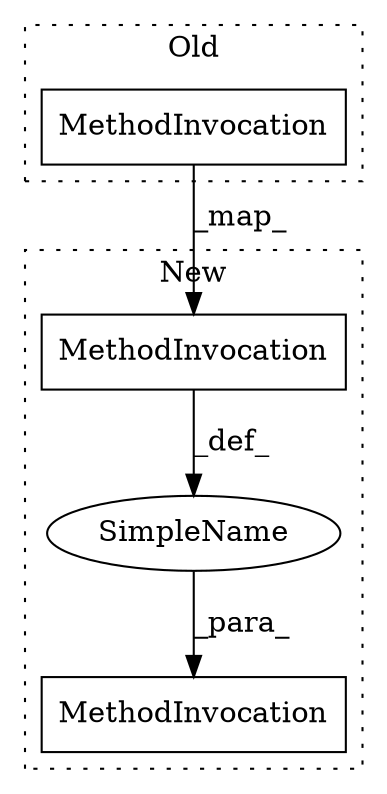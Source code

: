 digraph G {
subgraph cluster0 {
1 [label="MethodInvocation" a="32" s="594" l="12" shape="box"];
label = "Old";
style="dotted";
}
subgraph cluster1 {
2 [label="MethodInvocation" a="32" s="588,611" l="5,1" shape="box"];
3 [label="MethodInvocation" a="32" s="599" l="12" shape="box"];
4 [label="SimpleName" a="42" s="" l="" shape="ellipse"];
label = "New";
style="dotted";
}
1 -> 3 [label="_map_"];
3 -> 4 [label="_def_"];
4 -> 2 [label="_para_"];
}